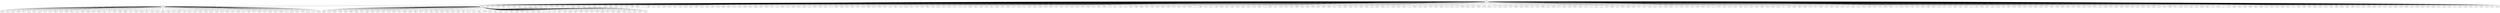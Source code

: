 graph {
  14 -- 132;
  14 -- 192;
  14 -- 319;
  14 -- 35;
  14 -- 335;
  14 -- 386;
  14 -- 437;
  14 -- 394;
  14 -- 453;
  14 -- 53;
  14 -- 160;
  14 -- 185;
  14 -- 295;
  14 -- 447;
  14 -- 336;
  14 -- 396;
  14 -- 499;
  14 -- 0;
  14 -- 146;
  14 -- 324;
  14 -- 376;
  14 -- 10;
  14 -- 463;
  14 -- 51;
  14 -- 464;
  14 -- 338;
  14 -- 494;
  14 -- 47;
  14 -- 197;
  14 -- 289;
  14 -- 348;
  14 -- 7;
  14 -- 199;
  14 -- 9;
  14 -- 211;
  14 -- 402;
  14 -- 201;
  14 -- 60;
  14 -- 176;
  14 -- 222;
  14 -- 442;
  14 -- 443;
  14 -- 153;
  14 -- 213;
  14 -- 391;
  14 -- 254;
  14 -- 392;
  14 -- 407;
  14 -- 157;
  14 -- 182;
  14 -- 206;
  14 -- 161;
  14 -- 266;
  14 -- 305;
  14 -- 330;
  14 -- 227;
  14 -- 57;
  14 -- 228;
  14 -- 117;
  14 -- 106;
  14 -- 120;
  14 -- 166;
  14 -- 171;
  14 -- 449;
  14 -- 108;
  14 -- 321;
  14 -- 71;
  14 -- 284;
  14 -- 164;
  14 -- 475;
  14 -- 263;
  14 -- 454;
  14 -- 122;
  14 -- 249;
  14 -- 101;
  14 -- 126;
  14 -- 221;
  14 -- 23;
  14 -- 243;
  14 -- 64;
  14 -- 244;
  14 -- 372;
  14 -- 124;
  14 -- 275;
  14 -- 362;
  14 -- 25;
  14 -- 290;
  14 -- 118;
  14 -- 480;
  14 -- 187;
  14 -- 76;
  14 -- 29;
  14 -- 408;
  14 -- 424;
  14 -- 216;
  14 -- 234;
  14 -- 367;
  14 -- 403;
  14 -- 301;
  14 -- 469;
  14 -- 270;
  14 -- 470;
  14 -- 41;
  14 -- 418;
  14 -- 429;
  14 -- 239;
  14 -- 230;
  14 -- 224;
  14 -- 31;
  14 -- 80;
  14 -- 36;
  14 -- 131;
  14 -- 223;
  14 -- 250;
  14 -- 491;
  14 -- 33;
  14 -- 186;
  14 -- 368;
  14 -- 277;
  14 -- 414;
  14 -- 26;
  14 -- 50;
  14 -- 255;
  14 -- 306;
  14 -- 388;
  14 -- 322;
  14 -- 88;
  14 -- 179;
  14 -- 440;
  14 -- 103;
  14 -- 82;
  14 -- 419;
  14 -- 317;
  14 -- 435;
  14 -- 4;
  14 -- 485;
  14 -- 40;
  14 -- 45;
  14 -- 100;
  14 -- 193;
  14 -- 141;
  14 -- 441;
  14 -- 482;
  14 -- 487;
  14 -- 311;
  14 -- 232;
  14 -- 363;
  14 -- 3;
  14 -- 260;
  14 -- 94;
  14 -- 378;
  14 -- 135;
  14 -- 379;
  14 -- 496;
  14 -- 98;
  14 -- 497;
  14 -- 285;
  14 -- 395;
  14 -- 436;
  14 -- 492;
  14 -- 54;
  14 -- 384;
  14 -- 209;
  14 -- 158;
  14 -- 327;
  14 -- 299;
  14 -- 390;
  14 -- 49;
  14 -- 204;
  14 -- 109;
  14 -- 12;
  14 -- 215;
  14 -- 162;
  14 -- 253;
  14 -- 5;
  14 -- 354;
  14 -- 65;
  14 -- 333;
  14 -- 156;
  14 -- 451;
  14 -- 430;
  14 -- 67;
  14 -- 30;
  14 -- 19;
  14 -- 339;
  14 -- 151;
  14 -- 457;
  14 -- 169;
  14 -- 210;
  14 -- 452;
  14 -- 72;
  14 -- 20;
  14 -- 159;
  14 -- 276;
  14 -- 446;
  14 -- 344;
  14 -- 401;
  14 -- 271;
  14 -- 84;
  14 -- 466;
  14 -- 92;
  14 -- 450;
  14 -- 377;
  14 -- 190;
  14 -- 434;
  14 -- 304;
  14 -- 385;
  14 -- 174;
  14 -- 6;
  14 -- 68;
  14 -- 11;
  14 -- 125;
  14 -- 426;
  14 -- 52;
  14 -- 483;
  14 -- 296;
  14 -- 467;
  14 -- 93;
  14 -- 337;
  14 -- 150;
  14 -- 231;
  14 -- 207;
  14 -- 288;
  14 -- 345;
  14 -- 13;
  14 -- 28;
  14 -- 272;
  14 -- 85;
  14 -- 329;
  14 -- 256;
  14 -- 370;
  14 -- 77;
  14 -- 427;
  14 -- 134;
  14 -- 297;
  14 -- 110;
  14 -- 167;
  14 -- 61;
  14 -- 175;
  14 -- 476;
  14 -- 460;
  14 -- 273;
  14 -- 143;
  14 -- 411;
  14 -- 37;
  14 -- 387;
  14 -- 200;
  14 -- 468;
  14 -- 281;
  14 -- 257;
  14 -- 21;
  14 -- 265;
  14 -- 78;
  14 -- 493;
  14 -- 420;
  14 -- 233;
  14 -- 46;
  14 -- 314;
  14 -- 127;
  14 -- 371;
  14 -- 184;
  14 -- 347;
  14 -- 241;
  14 -- 298;
  14 -- 355;
  14 -- 1;
  14 -- 412;
  14 -- 225;
  14 -- 152;
  14 -- 22;
  14 -- 136;
  14 -- 380;
  14 -- 461;
  14 -- 274;
  14 -- 87;
  14 -- 144;
  14 -- 445;
  14 -- 315;
  14 -- 128;
  14 -- 8;
  14 -- 242;
  14 -- 356;
  14 -- 63;
  14 -- 413;
  14 -- 226;
  14 -- 39;
  14 -- 307;
  14 -- 283;
  14 -- 364;
  14 -- 421;
  14 -- 478;
  14 -- 291;
  14 -- 218;
  14 -- 462;
  14 -- 332;
  14 -- 145;
  14 -- 389;
  14 -- 202;
  14 -- 96;
  14 -- 316;
  14 -- 129;
  14 -- 373;
  14 -- 267;
  14 -- 137;
  14 -- 438;
  14 -- 251;
  14 -- 308;
  14 -- 365;
  14 -- 178;
  14 -- 235;
  14 -- 48;
  14 -- 479;
  14 -- 105;
  14 -- 300;
  14 -- 113;
  14 -- 471;
  14 -- 398;
  14 -- 81;
  14 -- 138;
  14 -- 32;
  14 -- 195;
  14 -- 252;
  14 -- 309;
  14 -- 203;
  14 -- 73;
  14 -- 130;
  14 -- 2;
  14 -- 374;
  14 -- 488;
  14 -- 415;
  14 -- 472;
  14 -- 366;
  14 -- 342;
  14 -- 399;
  14 -- 212;
  14 -- 293;
  14 -- 350;
  14 -- 163;
  14 -- 147;
  14 -- 74;
  14 -- 318;
  14 -- 456;
  14 -- 269;
  14 -- 432;
  14 -- 245;
  14 -- 326;
  14 -- 139;
  14 -- 489;
  14 -- 302;
  14 -- 383;
  14 -- 196;
  14 -- 310;
  14 -- 123;
  14 -- 180;
  14 -- 294;
  14 -- 107;
  14 -- 34;
  14 -- 115;
  14 -- 465;
  14 -- 278;
  14 -- 359;
  14 -- 172;
  14 -- 148;
  14 -- 416;
  14 -- 473;
  14 -- 343;
  14 -- 83;
  14 -- 140;
  14 -- 181;
  14 -- 75;
  14 -- 425;
  14 -- 189;
  14 -- 433;
  14 -- 59;
  14 -- 303;
  14 -- 116;
  14 -- 417;
  14 -- 474;
  132 -- 268;
  132 -- 219;
  132 -- 325;
  132 -- 439;
  132 -- 97;
  132 -- 43;
  132 -- 261;
  132 -- 155;
  132 -- 42;
  132 -- 111;
  132 -- 481;
  132 -- 375;
  132 -- 188;
  132 -- 351;
  132 -- 112;
  132 -- 229;
  132 -- 286;
  132 -- 119;
  132 -- 400;
  132 -- 58;
  132 -- 70;
  132 -- 262;
  132 -- 246;
  132 -- 360;
  132 -- 16;
  132 -- 165;
  132 -- 279;
  132 -- 86;
  132 -- 133;
  132 -- 214;
  132 -- 328;
  132 -- 198;
  132 -- 312;
  132 -- 369;
  132 -- 44;
  132 -- 247;
  132 -- 410;
  132 -- 361;
  132 -- 459;
  132 -- 142;
  132 -- 114;
  132 -- 191;
  132 -- 240;
  132 -- 121;
  132 -- 484;
  132 -- 27;
  132 -- 282;
  132 -- 477;
  132 -- 404;
  132 -- 95;
  132 -- 258;
  132 -- 323;
  132 -- 486;
  132 -- 177;
  132 -- 340;
  132 -- 381;
  132 -- 194;
  132 -- 422;
  132 -- 15;
  132 -- 292;
  192 -- 490;
  192 -- 183;
  192 -- 498;
  192 -- 238;
  192 -- 352;
  192 -- 409;
  192 -- 393;
  192 -- 287;
  192 -- 149;
  192 -- 458;
  192 -- 320;
  192 -- 102;
  192 -- 170;
  192 -- 353;
  192 -- 55;
  192 -- 280;
  192 -- 264;
  192 -- 248;
  192 -- 313;
  192 -- 62;
  192 -- 69;
  192 -- 208;
  192 -- 346;
  192 -- 444;
  192 -- 89;
  192 -- 428;
  192 -- 90;
  192 -- 217;
  192 -- 91;
  192 -- 331;
  192 -- 104;
  192 -- 56;
  192 -- 405;
  192 -- 397;
  192 -- 173;
  192 -- 495;
  192 -- 259;
  192 -- 357;
  192 -- 341;
  192 -- 349;
  192 -- 406;
  192 -- 17;
  192 -- 79;
  192 -- 24;
  192 -- 455;
  192 -- 431;
  192 -- 382;
  192 -- 423;
  192 -- 236;
  192 -- 154;
  192 -- 99;
  192 -- 220;
  192 -- 358;
  192 -- 38;
  192 -- 334;
  192 -- 448;
  192 -- 168;
  192 -- 237;
  192 -- 66;
  192 -- 205;
  192 -- 18;
}
